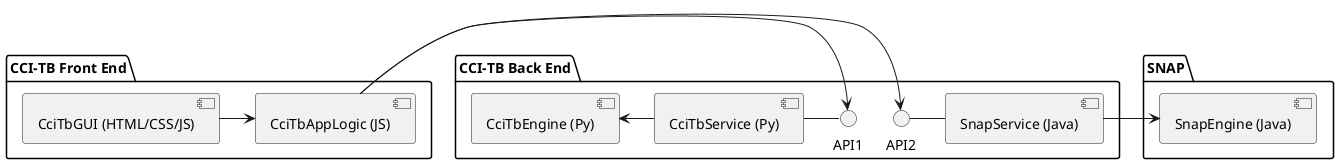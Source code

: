 @startuml

package "SNAP" {
    [SnapEngine (Java)]
}

package "CCI-TB Front End" {
    [CciTbAppLogic (JS)]
    [CciTbGUI (HTML/CSS/JS)] -> [CciTbAppLogic (JS)]
}

package "CCI-TB Back End" {
    [CciTbService (Py)] - API1
    [CciTbAppLogic (JS)]-> API1

    API2 - [SnapService (Java)]
    [CciTbAppLogic (JS)] -> API2

    [CciTbEngine (Py)] <- [CciTbService (Py)]
    [SnapService (Java)] -> [SnapEngine (Java)]
}

@enduml
